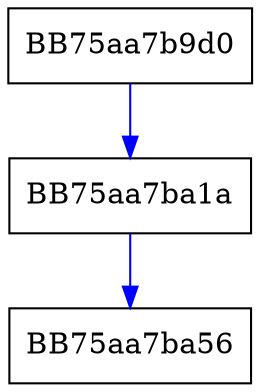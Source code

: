 digraph MpRamp_init_module {
  node [shape="box"];
  graph [splines=ortho];
  BB75aa7b9d0 -> BB75aa7ba1a [color="blue"];
  BB75aa7ba1a -> BB75aa7ba56 [color="blue"];
}
